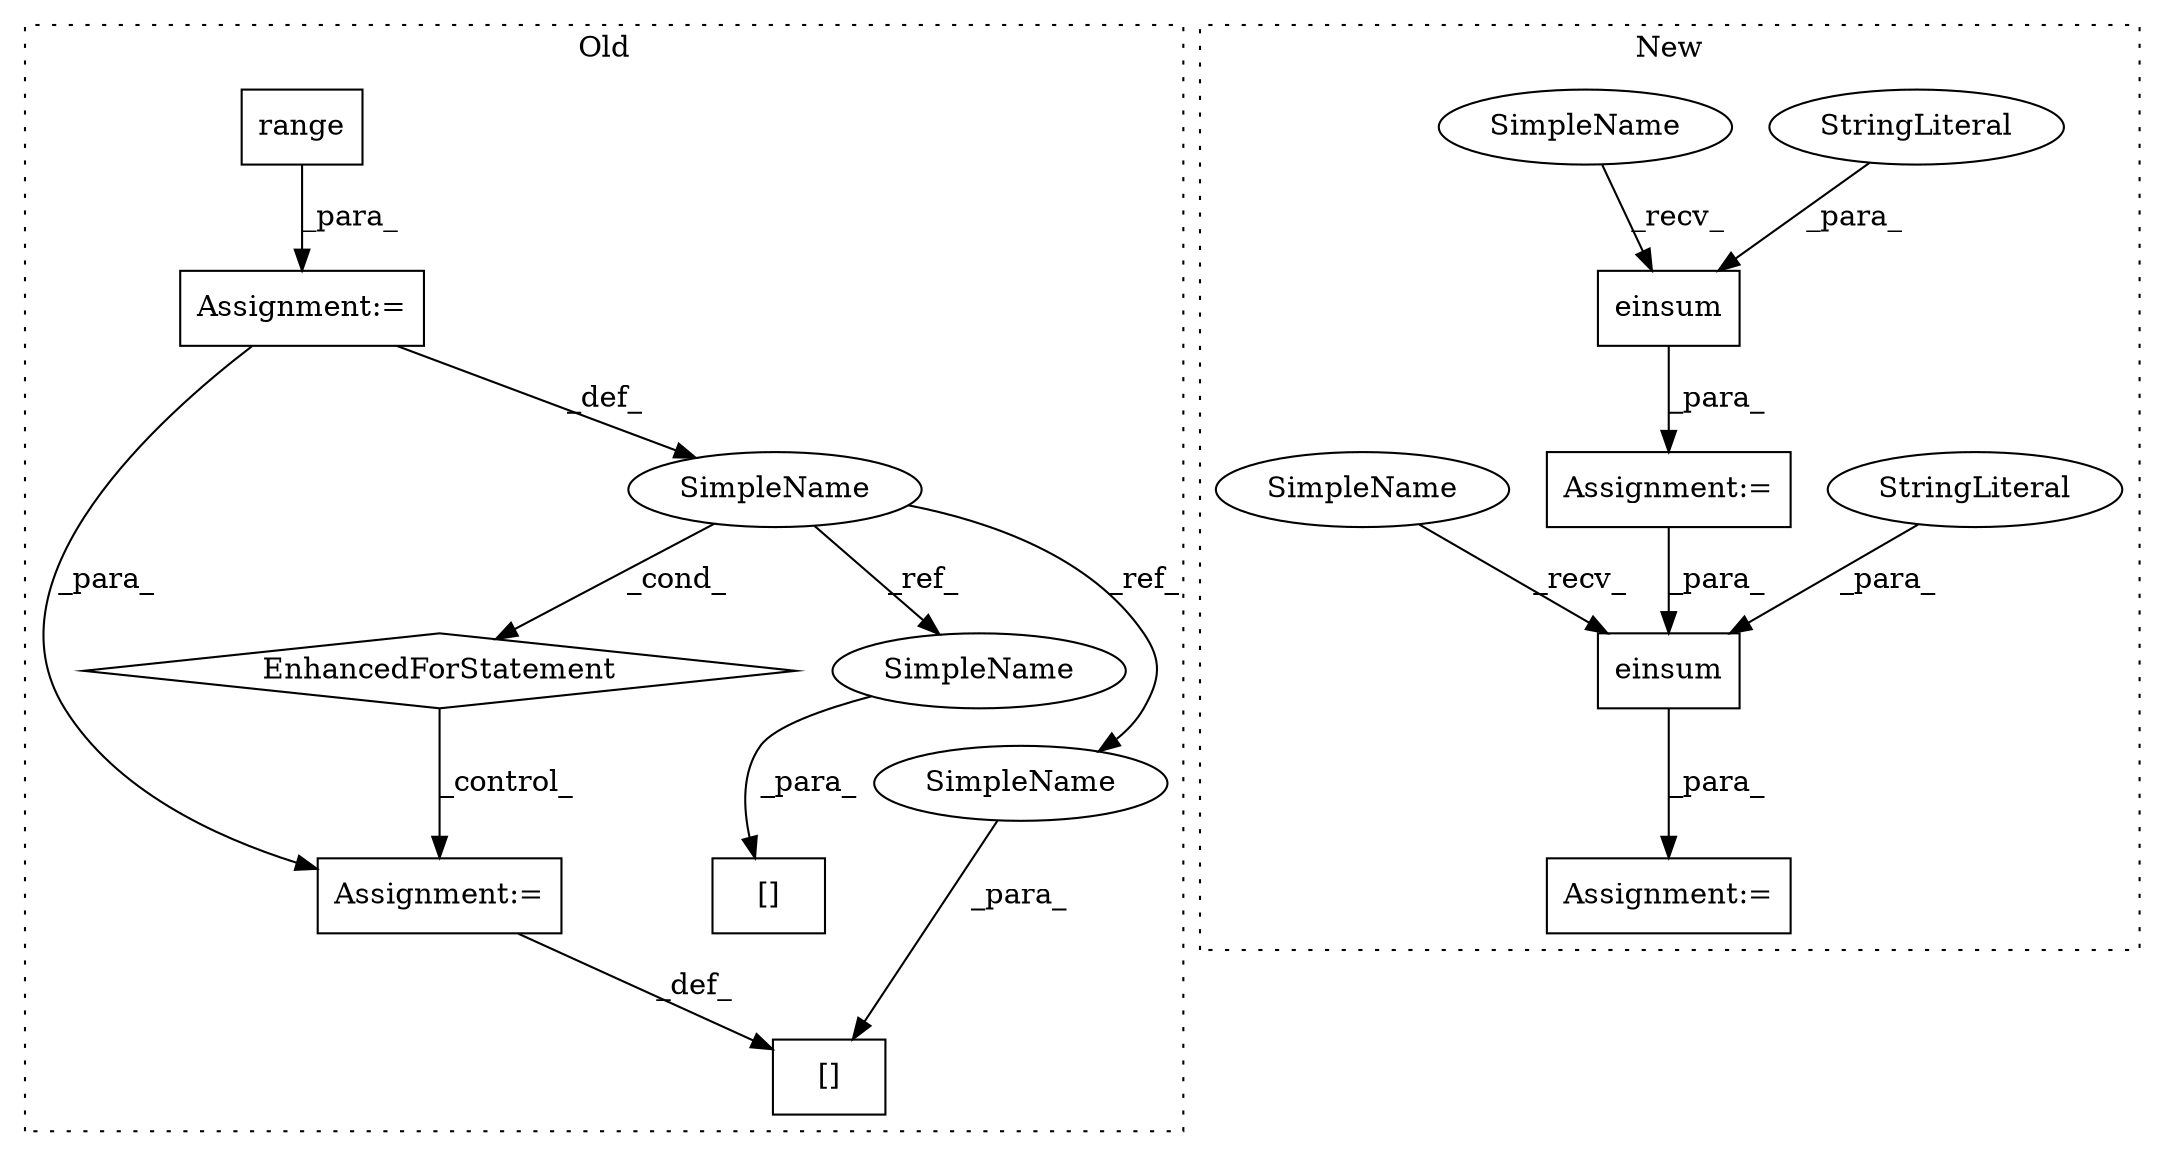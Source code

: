 digraph G {
subgraph cluster0 {
1 [label="range" a="32" s="1645,1664" l="6,1" shape="box"];
4 [label="Assignment:=" a="7" s="1582,1665" l="53,2" shape="box"];
5 [label="EnhancedForStatement" a="70" s="1582,1665" l="53,2" shape="diamond"];
6 [label="[]" a="2" s="1690,1697" l="4,1" shape="box"];
7 [label="Assignment:=" a="7" s="1681" l="1" shape="box"];
8 [label="SimpleName" a="42" s="1639" l="3" shape="ellipse"];
11 [label="[]" a="2" s="1675,1680" l="2,1" shape="box"];
14 [label="SimpleName" a="42" s="1694" l="3" shape="ellipse"];
15 [label="SimpleName" a="42" s="1677" l="3" shape="ellipse"];
label = "Old";
style="dotted";
}
subgraph cluster1 {
2 [label="einsum" a="32" s="1652,1683" l="7,1" shape="box"];
3 [label="StringLiteral" a="45" s="1659" l="17" shape="ellipse"];
9 [label="Assignment:=" a="7" s="1645" l="1" shape="box"];
10 [label="Assignment:=" a="7" s="1598" l="1" shape="box"];
12 [label="einsum" a="32" s="1605,1637" l="7,1" shape="box"];
13 [label="StringLiteral" a="45" s="1612" l="17" shape="ellipse"];
16 [label="SimpleName" a="42" s="1599" l="5" shape="ellipse"];
17 [label="SimpleName" a="42" s="1646" l="5" shape="ellipse"];
label = "New";
style="dotted";
}
1 -> 4 [label="_para_"];
2 -> 9 [label="_para_"];
3 -> 2 [label="_para_"];
4 -> 8 [label="_def_"];
4 -> 7 [label="_para_"];
5 -> 7 [label="_control_"];
7 -> 11 [label="_def_"];
8 -> 15 [label="_ref_"];
8 -> 14 [label="_ref_"];
8 -> 5 [label="_cond_"];
10 -> 2 [label="_para_"];
12 -> 10 [label="_para_"];
13 -> 12 [label="_para_"];
14 -> 6 [label="_para_"];
15 -> 11 [label="_para_"];
16 -> 12 [label="_recv_"];
17 -> 2 [label="_recv_"];
}